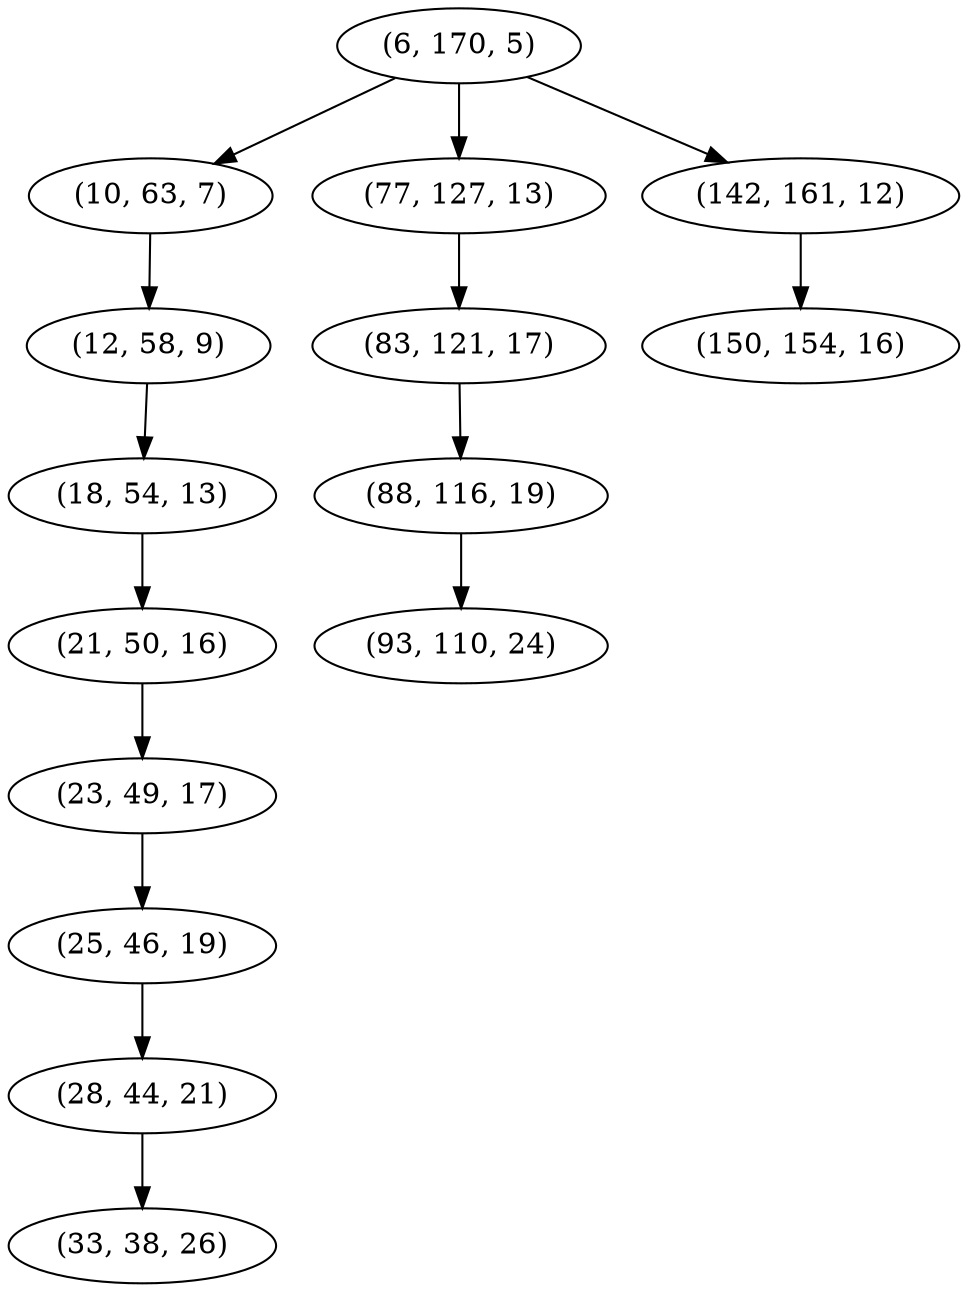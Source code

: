 digraph tree {
    "(6, 170, 5)";
    "(10, 63, 7)";
    "(12, 58, 9)";
    "(18, 54, 13)";
    "(21, 50, 16)";
    "(23, 49, 17)";
    "(25, 46, 19)";
    "(28, 44, 21)";
    "(33, 38, 26)";
    "(77, 127, 13)";
    "(83, 121, 17)";
    "(88, 116, 19)";
    "(93, 110, 24)";
    "(142, 161, 12)";
    "(150, 154, 16)";
    "(6, 170, 5)" -> "(10, 63, 7)";
    "(6, 170, 5)" -> "(77, 127, 13)";
    "(6, 170, 5)" -> "(142, 161, 12)";
    "(10, 63, 7)" -> "(12, 58, 9)";
    "(12, 58, 9)" -> "(18, 54, 13)";
    "(18, 54, 13)" -> "(21, 50, 16)";
    "(21, 50, 16)" -> "(23, 49, 17)";
    "(23, 49, 17)" -> "(25, 46, 19)";
    "(25, 46, 19)" -> "(28, 44, 21)";
    "(28, 44, 21)" -> "(33, 38, 26)";
    "(77, 127, 13)" -> "(83, 121, 17)";
    "(83, 121, 17)" -> "(88, 116, 19)";
    "(88, 116, 19)" -> "(93, 110, 24)";
    "(142, 161, 12)" -> "(150, 154, 16)";
}
